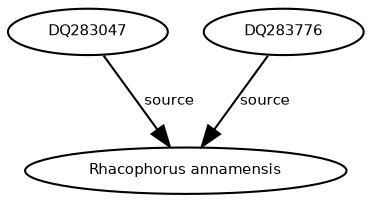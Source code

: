 digraph G {
size="3,3";
node [fontsize=7, fontname="Helvetica"];
edge [fontsize=7, fontname="Helvetica"];
node0 [label="Rhacophorus annamensis", width=0.27433100247,height=0.27433100247];
node1 [label="DQ283047", width=0.27433100247,height=0.27433100247];
node2 [label="DQ283776", width=0.27433100247,height=0.27433100247];
node1 -> node0 [label="source"];
node2 -> node0 [label="source"];
}

